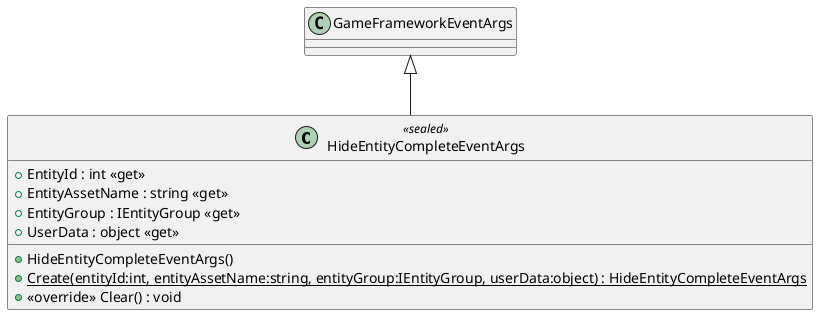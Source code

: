 @startuml
class HideEntityCompleteEventArgs <<sealed>> {
    + HideEntityCompleteEventArgs()
    + EntityId : int <<get>>
    + EntityAssetName : string <<get>>
    + EntityGroup : IEntityGroup <<get>>
    + UserData : object <<get>>
    + {static} Create(entityId:int, entityAssetName:string, entityGroup:IEntityGroup, userData:object) : HideEntityCompleteEventArgs
    + <<override>> Clear() : void
}
GameFrameworkEventArgs <|-- HideEntityCompleteEventArgs
@enduml

